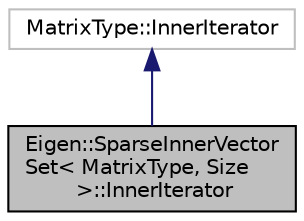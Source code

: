 digraph "Eigen::SparseInnerVectorSet&lt; MatrixType, Size &gt;::InnerIterator"
{
  edge [fontname="Helvetica",fontsize="10",labelfontname="Helvetica",labelfontsize="10"];
  node [fontname="Helvetica",fontsize="10",shape=record];
  Node1 [label="Eigen::SparseInnerVector\lSet\< MatrixType, Size\l \>::InnerIterator",height=0.2,width=0.4,color="black", fillcolor="grey75", style="filled" fontcolor="black"];
  Node2 -> Node1 [dir="back",color="midnightblue",fontsize="10",style="solid",fontname="Helvetica"];
  Node2 [label="MatrixType::InnerIterator",height=0.2,width=0.4,color="grey75", fillcolor="white", style="filled"];
}
